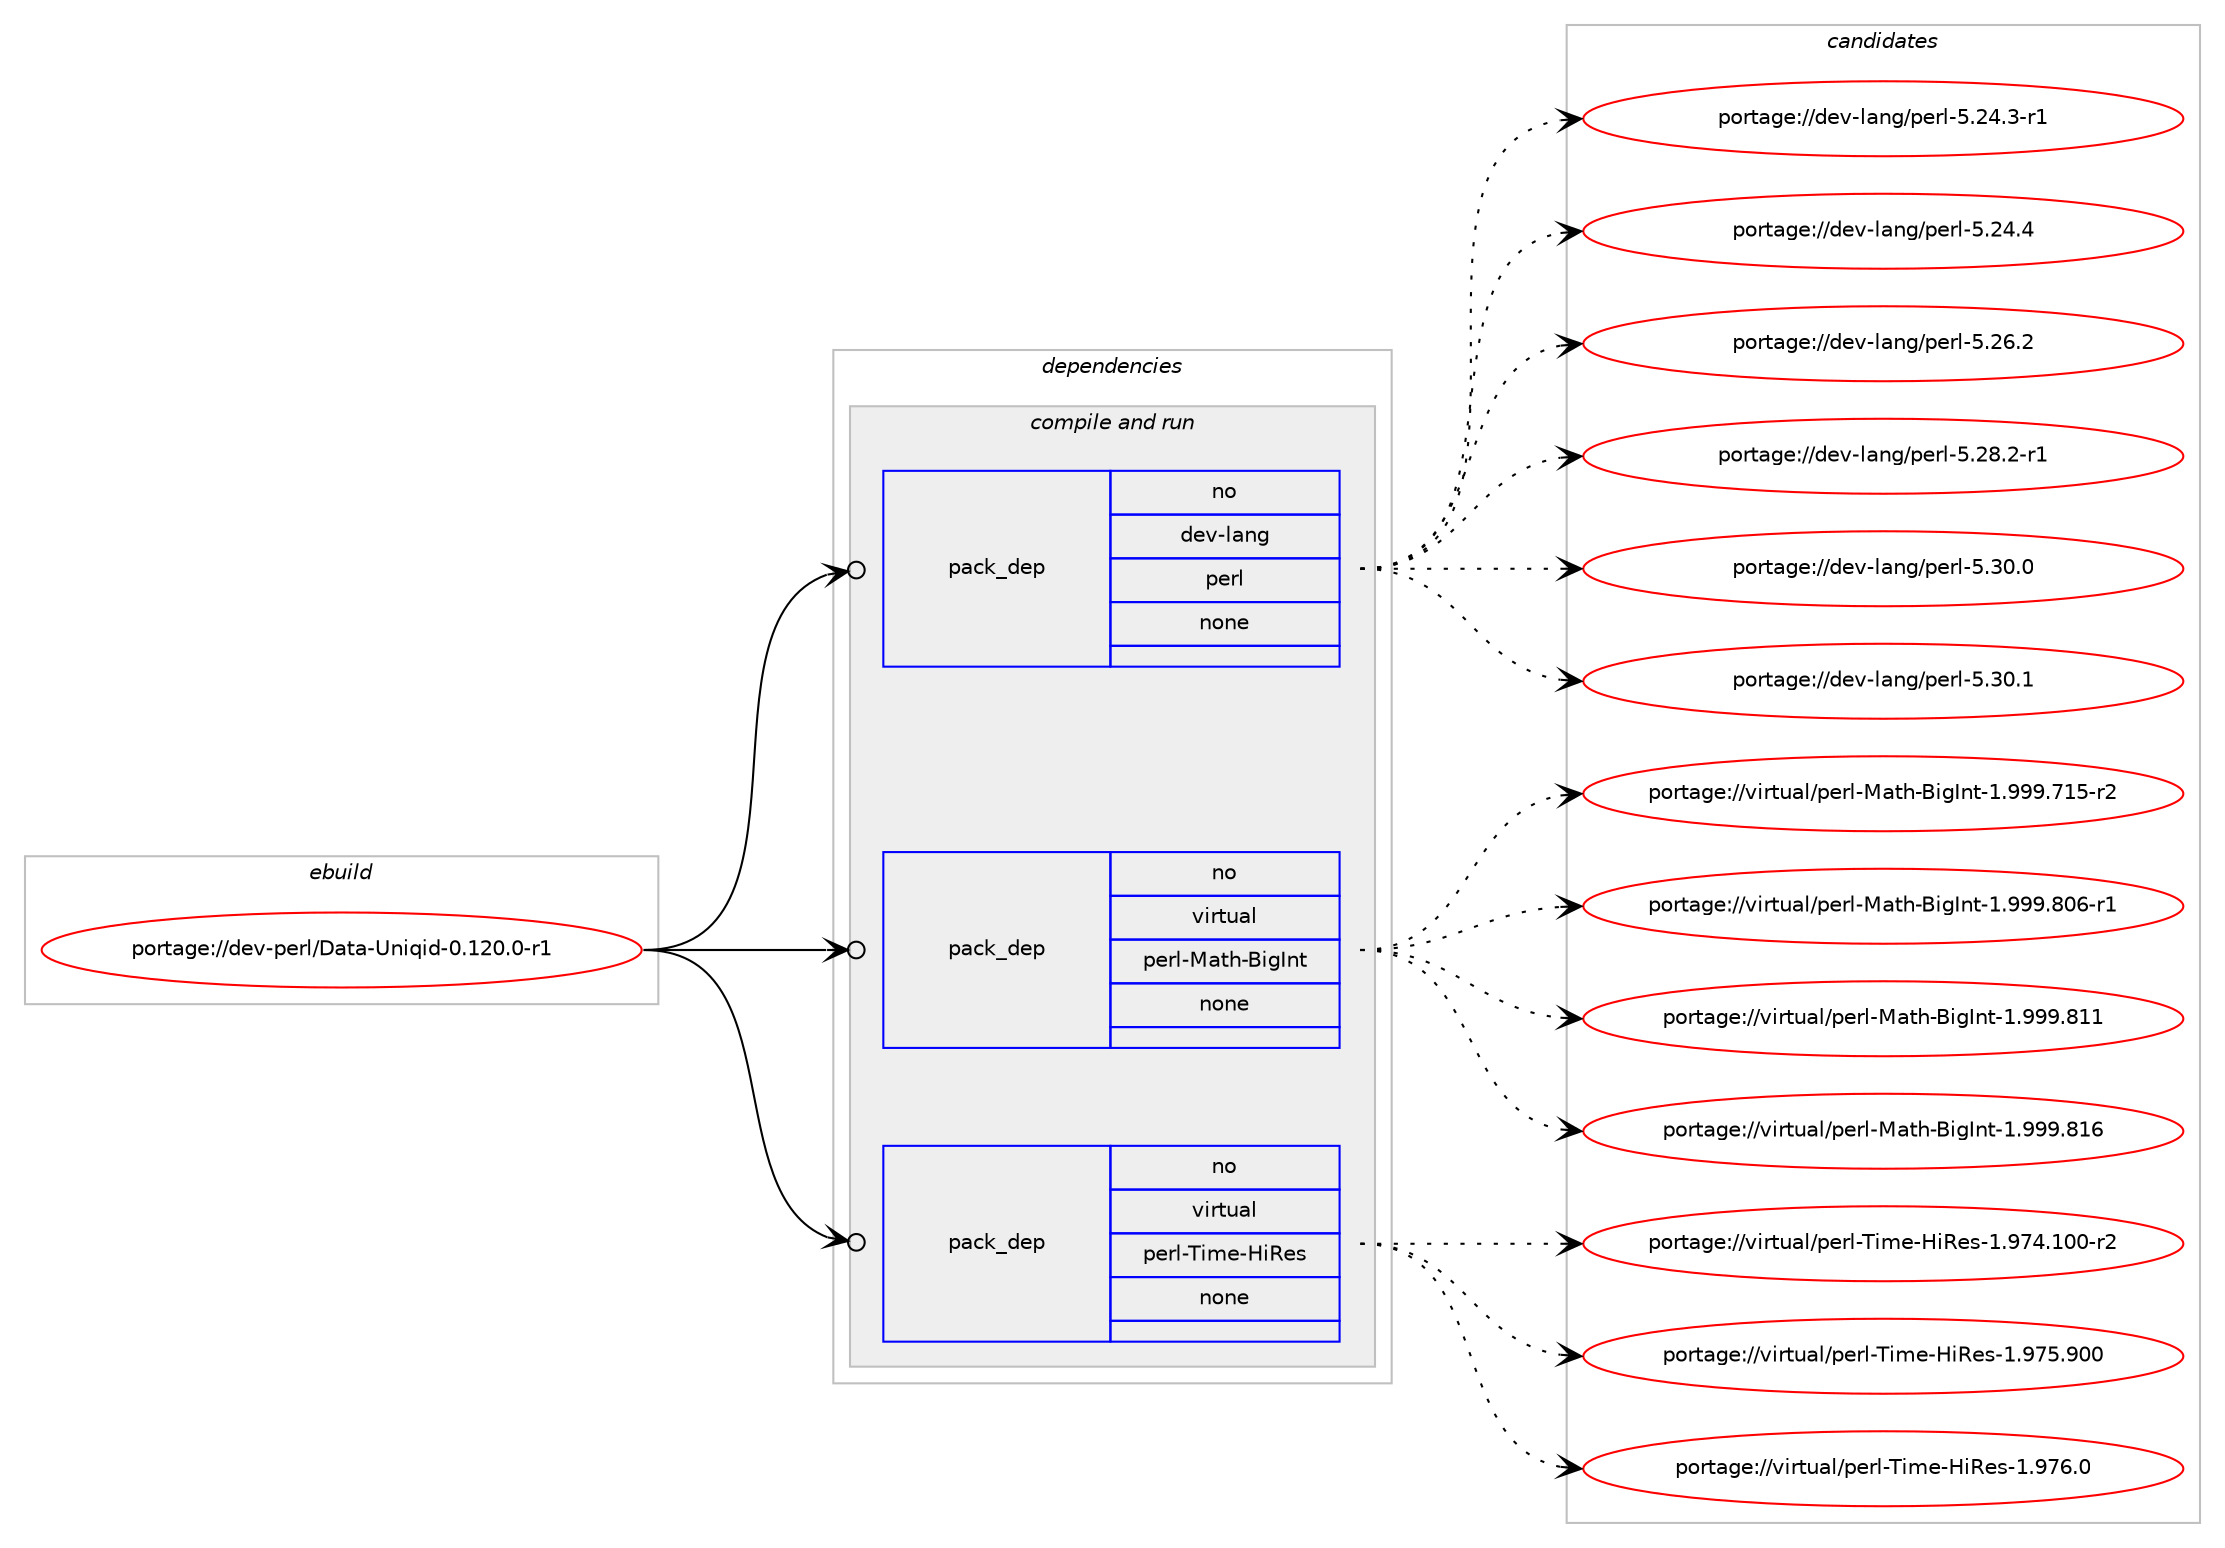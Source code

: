 digraph prolog {

# *************
# Graph options
# *************

newrank=true;
concentrate=true;
compound=true;
graph [rankdir=LR,fontname=Helvetica,fontsize=10,ranksep=1.5];#, ranksep=2.5, nodesep=0.2];
edge  [arrowhead=vee];
node  [fontname=Helvetica,fontsize=10];

# **********
# The ebuild
# **********

subgraph cluster_leftcol {
color=gray;
rank=same;
label=<<i>ebuild</i>>;
id [label="portage://dev-perl/Data-Uniqid-0.120.0-r1", color=red, width=4, href="../dev-perl/Data-Uniqid-0.120.0-r1.svg"];
}

# ****************
# The dependencies
# ****************

subgraph cluster_midcol {
color=gray;
label=<<i>dependencies</i>>;
subgraph cluster_compile {
fillcolor="#eeeeee";
style=filled;
label=<<i>compile</i>>;
}
subgraph cluster_compileandrun {
fillcolor="#eeeeee";
style=filled;
label=<<i>compile and run</i>>;
subgraph pack85018 {
dependency110989 [label=<<TABLE BORDER="0" CELLBORDER="1" CELLSPACING="0" CELLPADDING="4" WIDTH="220"><TR><TD ROWSPAN="6" CELLPADDING="30">pack_dep</TD></TR><TR><TD WIDTH="110">no</TD></TR><TR><TD>dev-lang</TD></TR><TR><TD>perl</TD></TR><TR><TD>none</TD></TR><TR><TD></TD></TR></TABLE>>, shape=none, color=blue];
}
id:e -> dependency110989:w [weight=20,style="solid",arrowhead="odotvee"];
subgraph pack85019 {
dependency110990 [label=<<TABLE BORDER="0" CELLBORDER="1" CELLSPACING="0" CELLPADDING="4" WIDTH="220"><TR><TD ROWSPAN="6" CELLPADDING="30">pack_dep</TD></TR><TR><TD WIDTH="110">no</TD></TR><TR><TD>virtual</TD></TR><TR><TD>perl-Math-BigInt</TD></TR><TR><TD>none</TD></TR><TR><TD></TD></TR></TABLE>>, shape=none, color=blue];
}
id:e -> dependency110990:w [weight=20,style="solid",arrowhead="odotvee"];
subgraph pack85020 {
dependency110991 [label=<<TABLE BORDER="0" CELLBORDER="1" CELLSPACING="0" CELLPADDING="4" WIDTH="220"><TR><TD ROWSPAN="6" CELLPADDING="30">pack_dep</TD></TR><TR><TD WIDTH="110">no</TD></TR><TR><TD>virtual</TD></TR><TR><TD>perl-Time-HiRes</TD></TR><TR><TD>none</TD></TR><TR><TD></TD></TR></TABLE>>, shape=none, color=blue];
}
id:e -> dependency110991:w [weight=20,style="solid",arrowhead="odotvee"];
}
subgraph cluster_run {
fillcolor="#eeeeee";
style=filled;
label=<<i>run</i>>;
}
}

# **************
# The candidates
# **************

subgraph cluster_choices {
rank=same;
color=gray;
label=<<i>candidates</i>>;

subgraph choice85018 {
color=black;
nodesep=1;
choiceportage100101118451089711010347112101114108455346505246514511449 [label="portage://dev-lang/perl-5.24.3-r1", color=red, width=4,href="../dev-lang/perl-5.24.3-r1.svg"];
choiceportage10010111845108971101034711210111410845534650524652 [label="portage://dev-lang/perl-5.24.4", color=red, width=4,href="../dev-lang/perl-5.24.4.svg"];
choiceportage10010111845108971101034711210111410845534650544650 [label="portage://dev-lang/perl-5.26.2", color=red, width=4,href="../dev-lang/perl-5.26.2.svg"];
choiceportage100101118451089711010347112101114108455346505646504511449 [label="portage://dev-lang/perl-5.28.2-r1", color=red, width=4,href="../dev-lang/perl-5.28.2-r1.svg"];
choiceportage10010111845108971101034711210111410845534651484648 [label="portage://dev-lang/perl-5.30.0", color=red, width=4,href="../dev-lang/perl-5.30.0.svg"];
choiceportage10010111845108971101034711210111410845534651484649 [label="portage://dev-lang/perl-5.30.1", color=red, width=4,href="../dev-lang/perl-5.30.1.svg"];
dependency110989:e -> choiceportage100101118451089711010347112101114108455346505246514511449:w [style=dotted,weight="100"];
dependency110989:e -> choiceportage10010111845108971101034711210111410845534650524652:w [style=dotted,weight="100"];
dependency110989:e -> choiceportage10010111845108971101034711210111410845534650544650:w [style=dotted,weight="100"];
dependency110989:e -> choiceportage100101118451089711010347112101114108455346505646504511449:w [style=dotted,weight="100"];
dependency110989:e -> choiceportage10010111845108971101034711210111410845534651484648:w [style=dotted,weight="100"];
dependency110989:e -> choiceportage10010111845108971101034711210111410845534651484649:w [style=dotted,weight="100"];
}
subgraph choice85019 {
color=black;
nodesep=1;
choiceportage1181051141161179710847112101114108457797116104456610510373110116454946575757465549534511450 [label="portage://virtual/perl-Math-BigInt-1.999.715-r2", color=red, width=4,href="../virtual/perl-Math-BigInt-1.999.715-r2.svg"];
choiceportage1181051141161179710847112101114108457797116104456610510373110116454946575757465648544511449 [label="portage://virtual/perl-Math-BigInt-1.999.806-r1", color=red, width=4,href="../virtual/perl-Math-BigInt-1.999.806-r1.svg"];
choiceportage118105114116117971084711210111410845779711610445661051037311011645494657575746564949 [label="portage://virtual/perl-Math-BigInt-1.999.811", color=red, width=4,href="../virtual/perl-Math-BigInt-1.999.811.svg"];
choiceportage118105114116117971084711210111410845779711610445661051037311011645494657575746564954 [label="portage://virtual/perl-Math-BigInt-1.999.816", color=red, width=4,href="../virtual/perl-Math-BigInt-1.999.816.svg"];
dependency110990:e -> choiceportage1181051141161179710847112101114108457797116104456610510373110116454946575757465549534511450:w [style=dotted,weight="100"];
dependency110990:e -> choiceportage1181051141161179710847112101114108457797116104456610510373110116454946575757465648544511449:w [style=dotted,weight="100"];
dependency110990:e -> choiceportage118105114116117971084711210111410845779711610445661051037311011645494657575746564949:w [style=dotted,weight="100"];
dependency110990:e -> choiceportage118105114116117971084711210111410845779711610445661051037311011645494657575746564954:w [style=dotted,weight="100"];
}
subgraph choice85020 {
color=black;
nodesep=1;
choiceportage11810511411611797108471121011141084584105109101457210582101115454946575552464948484511450 [label="portage://virtual/perl-Time-HiRes-1.974.100-r2", color=red, width=4,href="../virtual/perl-Time-HiRes-1.974.100-r2.svg"];
choiceportage1181051141161179710847112101114108458410510910145721058210111545494657555346574848 [label="portage://virtual/perl-Time-HiRes-1.975.900", color=red, width=4,href="../virtual/perl-Time-HiRes-1.975.900.svg"];
choiceportage118105114116117971084711210111410845841051091014572105821011154549465755544648 [label="portage://virtual/perl-Time-HiRes-1.976.0", color=red, width=4,href="../virtual/perl-Time-HiRes-1.976.0.svg"];
dependency110991:e -> choiceportage11810511411611797108471121011141084584105109101457210582101115454946575552464948484511450:w [style=dotted,weight="100"];
dependency110991:e -> choiceportage1181051141161179710847112101114108458410510910145721058210111545494657555346574848:w [style=dotted,weight="100"];
dependency110991:e -> choiceportage118105114116117971084711210111410845841051091014572105821011154549465755544648:w [style=dotted,weight="100"];
}
}

}

